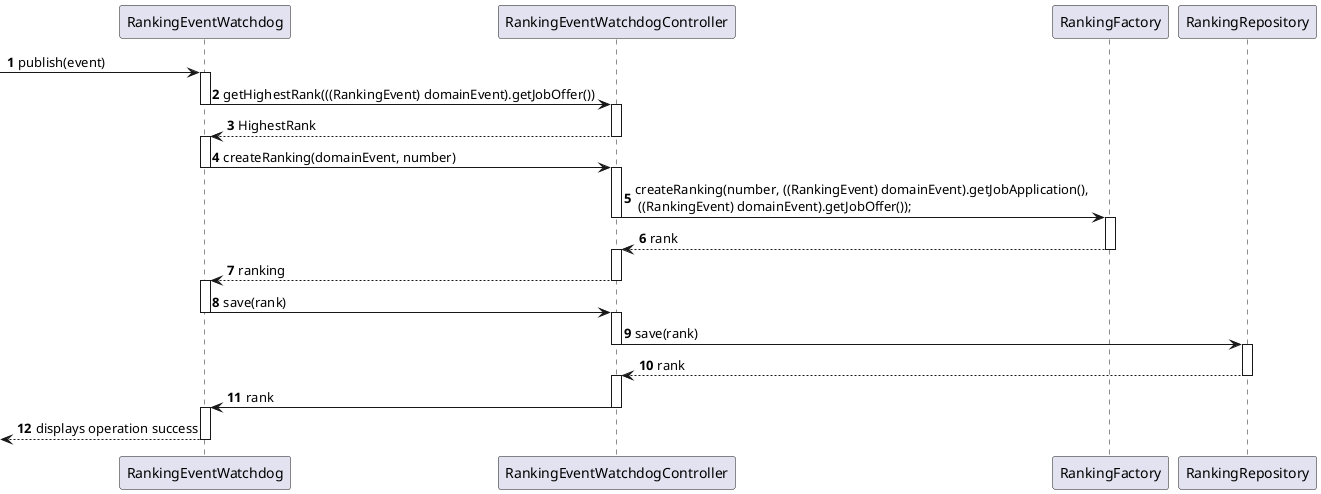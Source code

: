 @startuml
'https://plantuml.com/sequence-diagram

autonumber

participant RankingEventWatchdog as watchdog
participant RankingEventWatchdogController as ctrl
participant RankingFactory as factory
participant RankingRepository as repo


-> watchdog : publish(event)
activate watchdog
watchdog -> ctrl : getHighestRank(((RankingEvent) domainEvent).getJobOffer())
deactivate watchdog
activate ctrl
ctrl --> watchdog : HighestRank
deactivate ctrl
activate watchdog

watchdog -> ctrl : createRanking(domainEvent, number)
deactivate watchdog
activate ctrl

ctrl -> factory : createRanking(number, ((RankingEvent) domainEvent).getJobApplication(),\n ((RankingEvent) domainEvent).getJobOffer());
deactivate ctrl
activate factory

factory --> ctrl : rank
deactivate factory
activate ctrl

ctrl --> watchdog : ranking
deactivate ctrl
activate watchdog

watchdog -> ctrl : save(rank)
deactivate watchdog
activate ctrl

ctrl -> repo : save(rank)
deactivate ctrl
activate repo

repo --> ctrl : rank
deactivate repo
activate ctrl

ctrl -> watchdog : rank
deactivate ctrl
activate watchdog

<-- watchdog : displays operation success
deactivate watchdog

@enduml